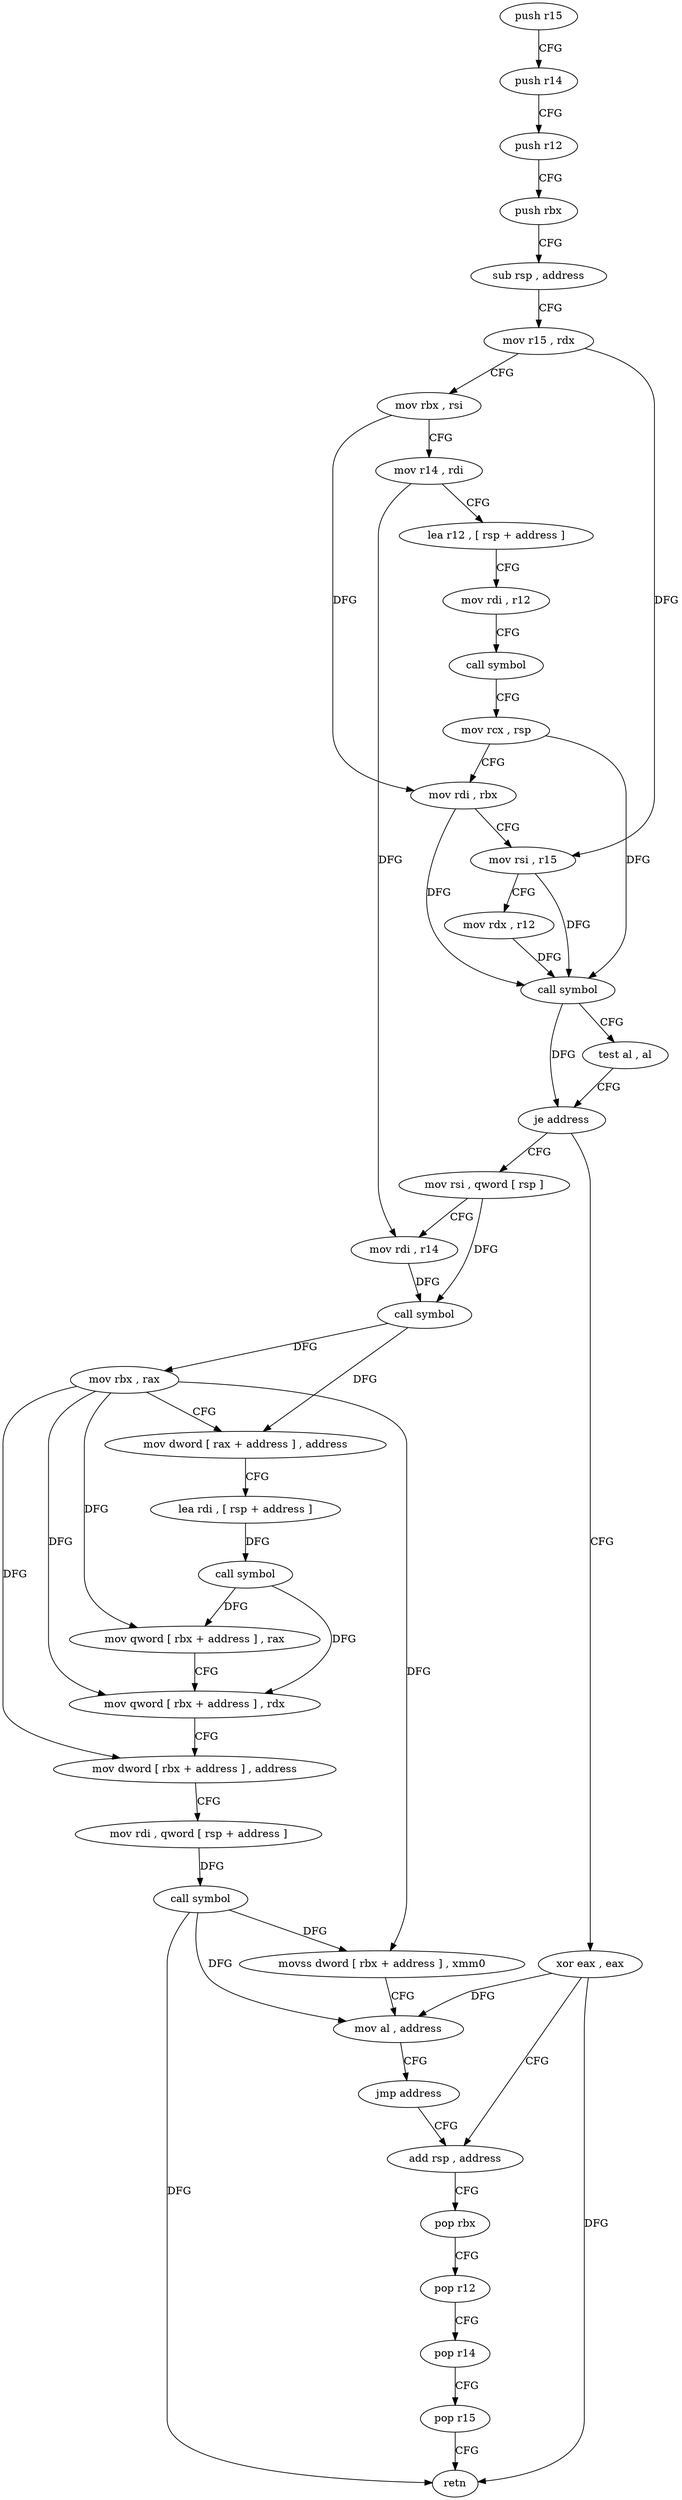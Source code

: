 digraph "func" {
"4240192" [label = "push r15" ]
"4240194" [label = "push r14" ]
"4240196" [label = "push r12" ]
"4240198" [label = "push rbx" ]
"4240199" [label = "sub rsp , address" ]
"4240206" [label = "mov r15 , rdx" ]
"4240209" [label = "mov rbx , rsi" ]
"4240212" [label = "mov r14 , rdi" ]
"4240215" [label = "lea r12 , [ rsp + address ]" ]
"4240220" [label = "mov rdi , r12" ]
"4240223" [label = "call symbol" ]
"4240228" [label = "mov rcx , rsp" ]
"4240231" [label = "mov rdi , rbx" ]
"4240234" [label = "mov rsi , r15" ]
"4240237" [label = "mov rdx , r12" ]
"4240240" [label = "call symbol" ]
"4240245" [label = "test al , al" ]
"4240247" [label = "je address" ]
"4240315" [label = "xor eax , eax" ]
"4240249" [label = "mov rsi , qword [ rsp ]" ]
"4240317" [label = "add rsp , address" ]
"4240253" [label = "mov rdi , r14" ]
"4240256" [label = "call symbol" ]
"4240261" [label = "mov rbx , rax" ]
"4240264" [label = "mov dword [ rax + address ] , address" ]
"4240271" [label = "lea rdi , [ rsp + address ]" ]
"4240276" [label = "call symbol" ]
"4240281" [label = "mov qword [ rbx + address ] , rax" ]
"4240285" [label = "mov qword [ rbx + address ] , rdx" ]
"4240289" [label = "mov dword [ rbx + address ] , address" ]
"4240296" [label = "mov rdi , qword [ rsp + address ]" ]
"4240301" [label = "call symbol" ]
"4240306" [label = "movss dword [ rbx + address ] , xmm0" ]
"4240311" [label = "mov al , address" ]
"4240313" [label = "jmp address" ]
"4240324" [label = "pop rbx" ]
"4240325" [label = "pop r12" ]
"4240327" [label = "pop r14" ]
"4240329" [label = "pop r15" ]
"4240331" [label = "retn" ]
"4240192" -> "4240194" [ label = "CFG" ]
"4240194" -> "4240196" [ label = "CFG" ]
"4240196" -> "4240198" [ label = "CFG" ]
"4240198" -> "4240199" [ label = "CFG" ]
"4240199" -> "4240206" [ label = "CFG" ]
"4240206" -> "4240209" [ label = "CFG" ]
"4240206" -> "4240234" [ label = "DFG" ]
"4240209" -> "4240212" [ label = "CFG" ]
"4240209" -> "4240231" [ label = "DFG" ]
"4240212" -> "4240215" [ label = "CFG" ]
"4240212" -> "4240253" [ label = "DFG" ]
"4240215" -> "4240220" [ label = "CFG" ]
"4240220" -> "4240223" [ label = "CFG" ]
"4240223" -> "4240228" [ label = "CFG" ]
"4240228" -> "4240231" [ label = "CFG" ]
"4240228" -> "4240240" [ label = "DFG" ]
"4240231" -> "4240234" [ label = "CFG" ]
"4240231" -> "4240240" [ label = "DFG" ]
"4240234" -> "4240237" [ label = "CFG" ]
"4240234" -> "4240240" [ label = "DFG" ]
"4240237" -> "4240240" [ label = "DFG" ]
"4240240" -> "4240245" [ label = "CFG" ]
"4240240" -> "4240247" [ label = "DFG" ]
"4240245" -> "4240247" [ label = "CFG" ]
"4240247" -> "4240315" [ label = "CFG" ]
"4240247" -> "4240249" [ label = "CFG" ]
"4240315" -> "4240317" [ label = "CFG" ]
"4240315" -> "4240311" [ label = "DFG" ]
"4240315" -> "4240331" [ label = "DFG" ]
"4240249" -> "4240253" [ label = "CFG" ]
"4240249" -> "4240256" [ label = "DFG" ]
"4240317" -> "4240324" [ label = "CFG" ]
"4240253" -> "4240256" [ label = "DFG" ]
"4240256" -> "4240261" [ label = "DFG" ]
"4240256" -> "4240264" [ label = "DFG" ]
"4240261" -> "4240264" [ label = "CFG" ]
"4240261" -> "4240281" [ label = "DFG" ]
"4240261" -> "4240285" [ label = "DFG" ]
"4240261" -> "4240289" [ label = "DFG" ]
"4240261" -> "4240306" [ label = "DFG" ]
"4240264" -> "4240271" [ label = "CFG" ]
"4240271" -> "4240276" [ label = "DFG" ]
"4240276" -> "4240281" [ label = "DFG" ]
"4240276" -> "4240285" [ label = "DFG" ]
"4240281" -> "4240285" [ label = "CFG" ]
"4240285" -> "4240289" [ label = "CFG" ]
"4240289" -> "4240296" [ label = "CFG" ]
"4240296" -> "4240301" [ label = "DFG" ]
"4240301" -> "4240306" [ label = "DFG" ]
"4240301" -> "4240311" [ label = "DFG" ]
"4240301" -> "4240331" [ label = "DFG" ]
"4240306" -> "4240311" [ label = "CFG" ]
"4240311" -> "4240313" [ label = "CFG" ]
"4240313" -> "4240317" [ label = "CFG" ]
"4240324" -> "4240325" [ label = "CFG" ]
"4240325" -> "4240327" [ label = "CFG" ]
"4240327" -> "4240329" [ label = "CFG" ]
"4240329" -> "4240331" [ label = "CFG" ]
}
